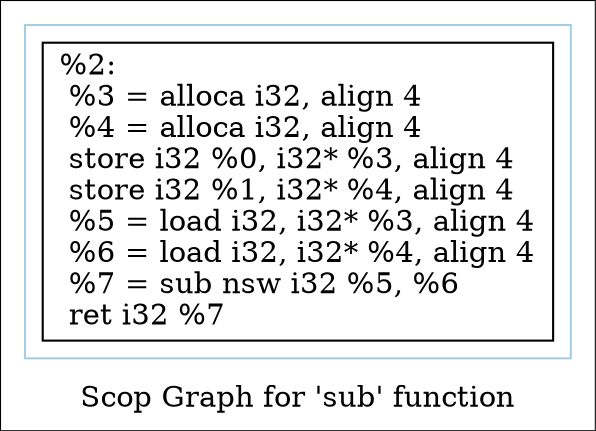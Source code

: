 digraph "Scop Graph for 'sub' function" {
	label="Scop Graph for 'sub' function";

	Node0x1ff81b0 [shape=record,label="{%2:\l  %3 = alloca i32, align 4\l  %4 = alloca i32, align 4\l  store i32 %0, i32* %3, align 4\l  store i32 %1, i32* %4, align 4\l  %5 = load i32, i32* %3, align 4\l  %6 = load i32, i32* %4, align 4\l  %7 = sub nsw i32 %5, %6\l  ret i32 %7\l}"];
	colorscheme = "paired12"
        subgraph cluster_0x1fcb0e0 {
          label = "";
          style = solid;
          color = 1
          Node0x1ff81b0;
        }
}
